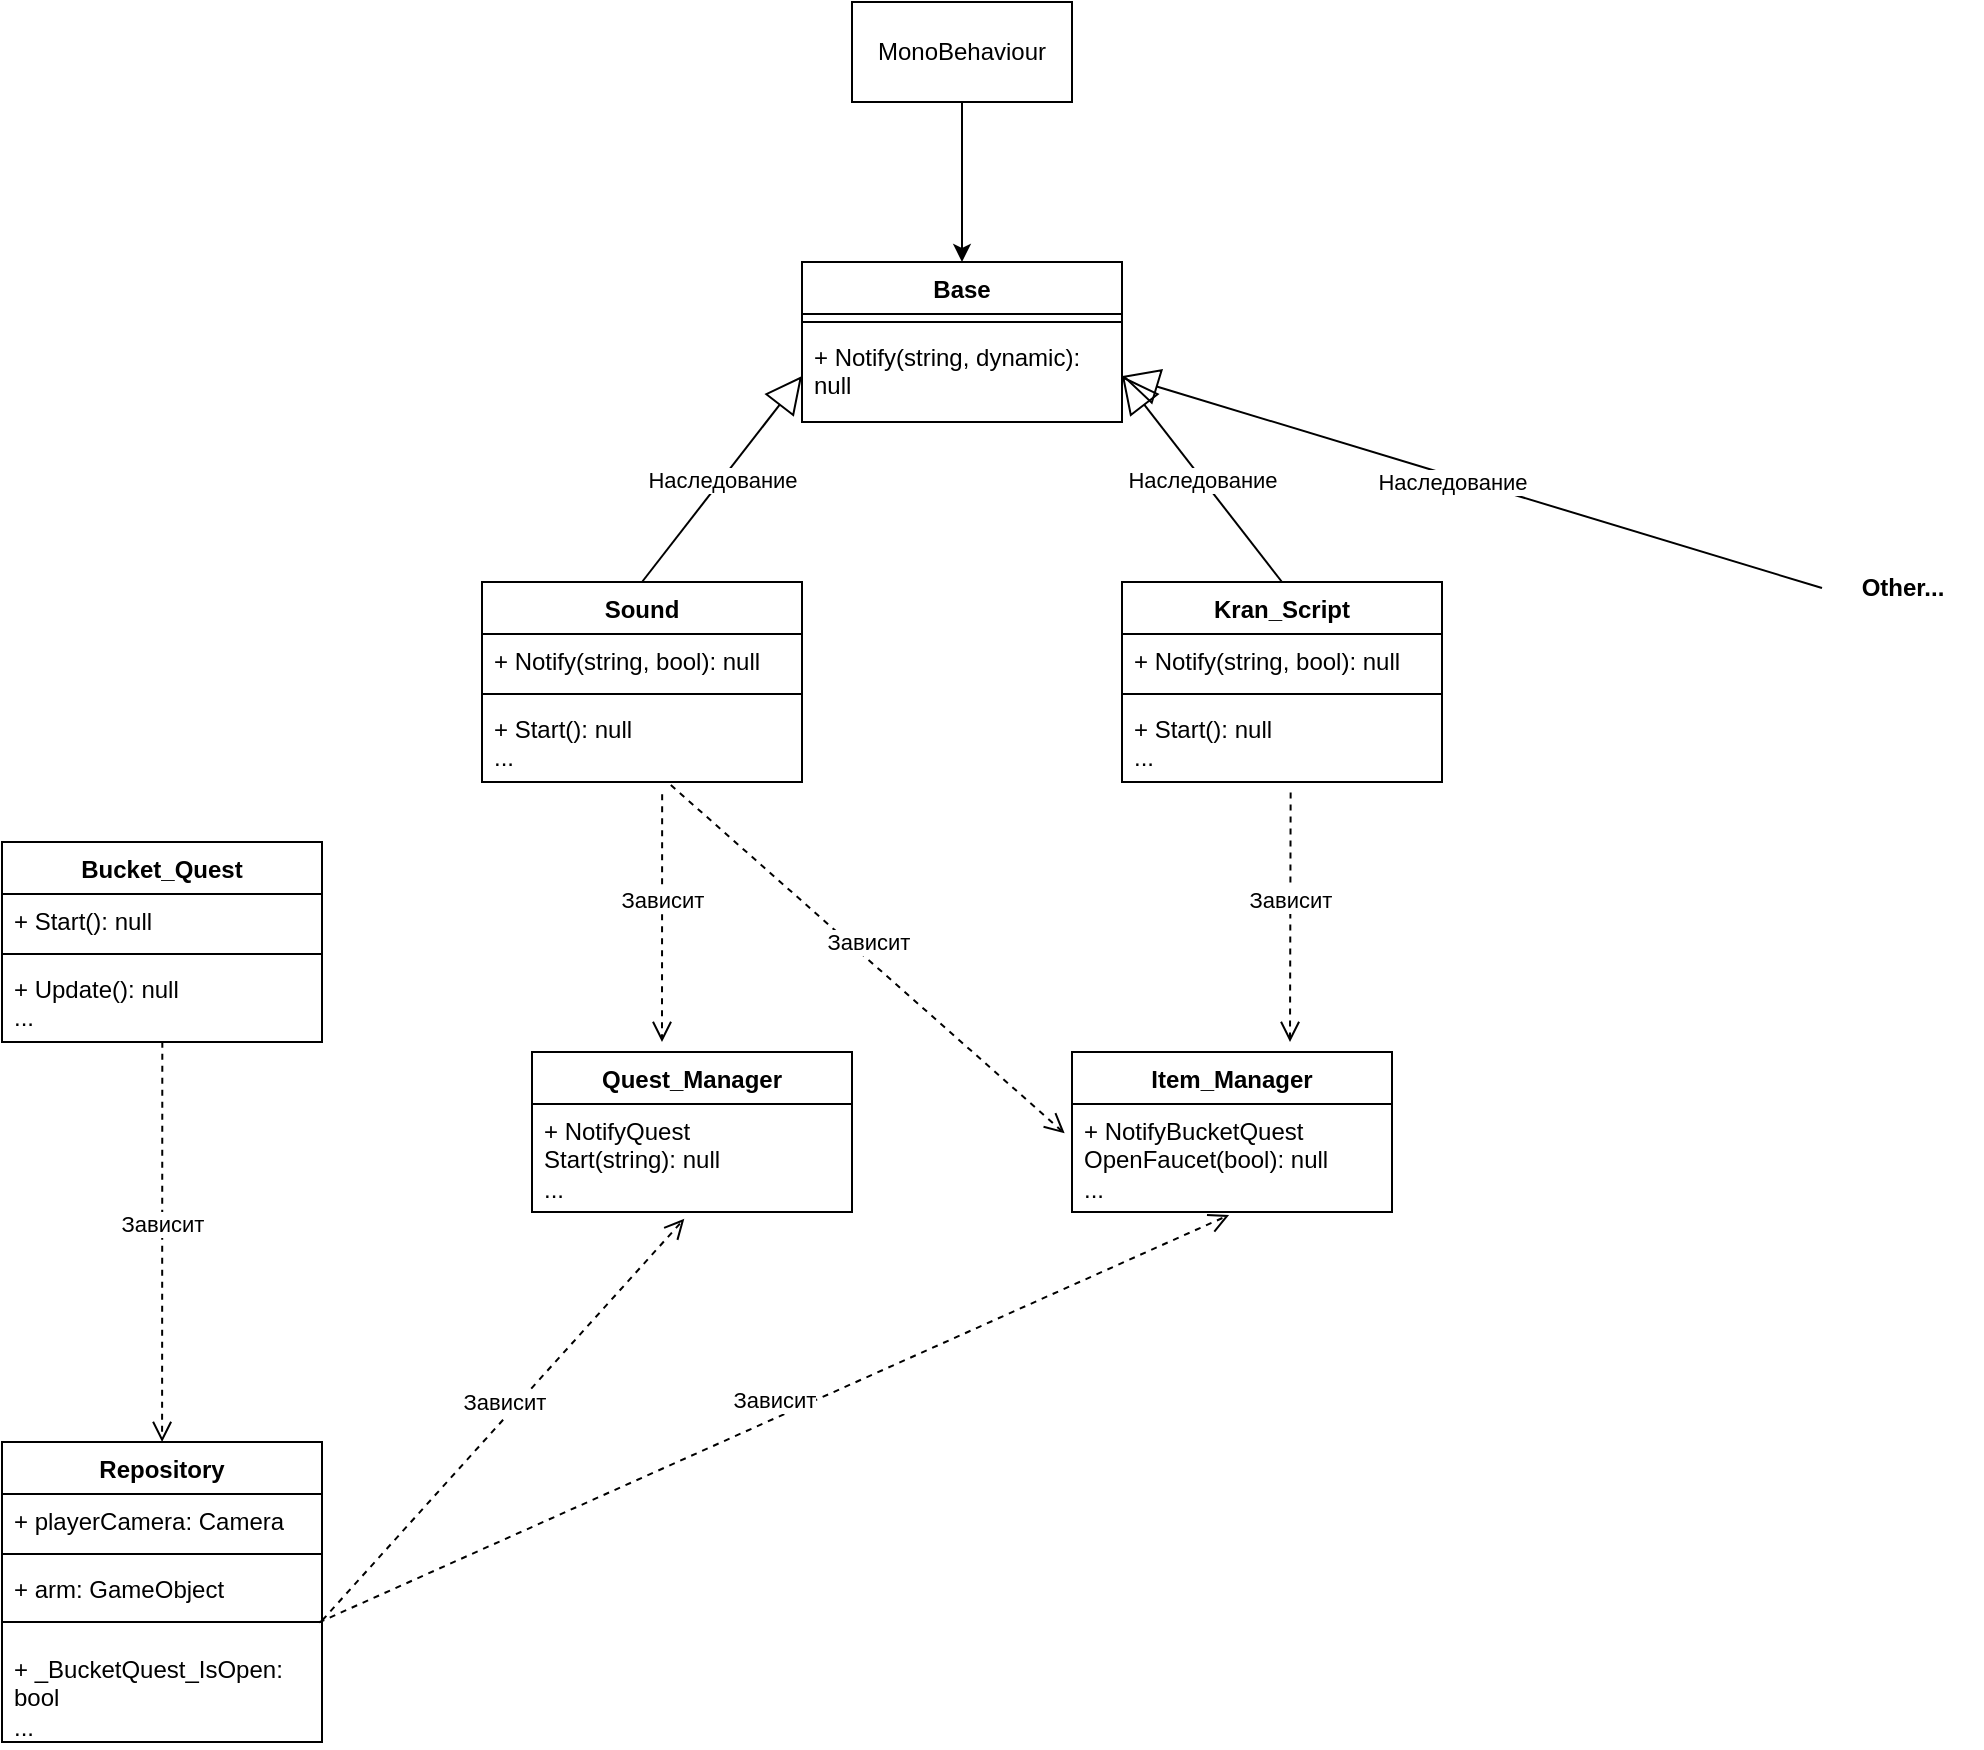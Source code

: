 <mxfile version="21.8.2" type="github">
  <diagram name="Страница — 1" id="FWbj1YyvP60bk3qEr4lf">
    <mxGraphModel dx="2234" dy="773" grid="1" gridSize="10" guides="1" tooltips="1" connect="1" arrows="1" fold="1" page="1" pageScale="1" pageWidth="827" pageHeight="1169" math="0" shadow="0">
      <root>
        <mxCell id="0" />
        <mxCell id="1" parent="0" />
        <mxCell id="bV6it1hPoo6HBcy-U8-w-14" style="edgeStyle=orthogonalEdgeStyle;rounded=0;orthogonalLoop=1;jettySize=auto;html=1;entryX=0.5;entryY=0;entryDx=0;entryDy=0;" edge="1" parent="1" source="bV6it1hPoo6HBcy-U8-w-9" target="bV6it1hPoo6HBcy-U8-w-10">
          <mxGeometry relative="1" as="geometry" />
        </mxCell>
        <mxCell id="bV6it1hPoo6HBcy-U8-w-9" value="MonoBehaviour" style="html=1;whiteSpace=wrap;" vertex="1" parent="1">
          <mxGeometry x="345" y="60" width="110" height="50" as="geometry" />
        </mxCell>
        <mxCell id="bV6it1hPoo6HBcy-U8-w-10" value="Base" style="swimlane;fontStyle=1;align=center;verticalAlign=top;childLayout=stackLayout;horizontal=1;startSize=26;horizontalStack=0;resizeParent=1;resizeParentMax=0;resizeLast=0;collapsible=1;marginBottom=0;whiteSpace=wrap;html=1;" vertex="1" parent="1">
          <mxGeometry x="320" y="190" width="160" height="80" as="geometry">
            <mxRectangle x="334" y="190" width="70" height="30" as="alternateBounds" />
          </mxGeometry>
        </mxCell>
        <mxCell id="bV6it1hPoo6HBcy-U8-w-12" value="" style="line;strokeWidth=1;fillColor=none;align=left;verticalAlign=middle;spacingTop=-1;spacingLeft=3;spacingRight=3;rotatable=0;labelPosition=right;points=[];portConstraint=eastwest;strokeColor=inherit;" vertex="1" parent="bV6it1hPoo6HBcy-U8-w-10">
          <mxGeometry y="26" width="160" height="8" as="geometry" />
        </mxCell>
        <mxCell id="bV6it1hPoo6HBcy-U8-w-13" value="+ Notify(string,&amp;nbsp;dynamic&lt;span style=&quot;background-color: initial;&quot;&gt;): null&lt;/span&gt;" style="text;strokeColor=none;fillColor=none;align=left;verticalAlign=top;spacingLeft=4;spacingRight=4;overflow=hidden;rotatable=0;points=[[0,0.5],[1,0.5]];portConstraint=eastwest;whiteSpace=wrap;html=1;" vertex="1" parent="bV6it1hPoo6HBcy-U8-w-10">
          <mxGeometry y="34" width="160" height="46" as="geometry" />
        </mxCell>
        <mxCell id="bV6it1hPoo6HBcy-U8-w-15" value="Sound" style="swimlane;fontStyle=1;align=center;verticalAlign=top;childLayout=stackLayout;horizontal=1;startSize=26;horizontalStack=0;resizeParent=1;resizeParentMax=0;resizeLast=0;collapsible=1;marginBottom=0;whiteSpace=wrap;html=1;" vertex="1" parent="1">
          <mxGeometry x="160" y="350" width="160" height="100" as="geometry">
            <mxRectangle x="174" y="340" width="80" height="30" as="alternateBounds" />
          </mxGeometry>
        </mxCell>
        <mxCell id="bV6it1hPoo6HBcy-U8-w-16" value="+ Notify(string, bool): null" style="text;strokeColor=none;fillColor=none;align=left;verticalAlign=top;spacingLeft=4;spacingRight=4;overflow=hidden;rotatable=0;points=[[0,0.5],[1,0.5]];portConstraint=eastwest;whiteSpace=wrap;html=1;" vertex="1" parent="bV6it1hPoo6HBcy-U8-w-15">
          <mxGeometry y="26" width="160" height="26" as="geometry" />
        </mxCell>
        <mxCell id="bV6it1hPoo6HBcy-U8-w-17" value="" style="line;strokeWidth=1;fillColor=none;align=left;verticalAlign=middle;spacingTop=-1;spacingLeft=3;spacingRight=3;rotatable=0;labelPosition=right;points=[];portConstraint=eastwest;strokeColor=inherit;" vertex="1" parent="bV6it1hPoo6HBcy-U8-w-15">
          <mxGeometry y="52" width="160" height="8" as="geometry" />
        </mxCell>
        <mxCell id="bV6it1hPoo6HBcy-U8-w-18" value="+ Start(): null&lt;br&gt;..." style="text;strokeColor=none;fillColor=none;align=left;verticalAlign=top;spacingLeft=4;spacingRight=4;overflow=hidden;rotatable=0;points=[[0,0.5],[1,0.5]];portConstraint=eastwest;whiteSpace=wrap;html=1;" vertex="1" parent="bV6it1hPoo6HBcy-U8-w-15">
          <mxGeometry y="60" width="160" height="40" as="geometry" />
        </mxCell>
        <mxCell id="bV6it1hPoo6HBcy-U8-w-19" value="Kran_Script" style="swimlane;fontStyle=1;align=center;verticalAlign=top;childLayout=stackLayout;horizontal=1;startSize=26;horizontalStack=0;resizeParent=1;resizeParentMax=0;resizeLast=0;collapsible=1;marginBottom=0;whiteSpace=wrap;html=1;" vertex="1" parent="1">
          <mxGeometry x="480" y="350" width="160" height="100" as="geometry" />
        </mxCell>
        <mxCell id="bV6it1hPoo6HBcy-U8-w-20" value="+ Notify(string, bool): null" style="text;strokeColor=none;fillColor=none;align=left;verticalAlign=top;spacingLeft=4;spacingRight=4;overflow=hidden;rotatable=0;points=[[0,0.5],[1,0.5]];portConstraint=eastwest;whiteSpace=wrap;html=1;" vertex="1" parent="bV6it1hPoo6HBcy-U8-w-19">
          <mxGeometry y="26" width="160" height="26" as="geometry" />
        </mxCell>
        <mxCell id="bV6it1hPoo6HBcy-U8-w-21" value="" style="line;strokeWidth=1;fillColor=none;align=left;verticalAlign=middle;spacingTop=-1;spacingLeft=3;spacingRight=3;rotatable=0;labelPosition=right;points=[];portConstraint=eastwest;strokeColor=inherit;" vertex="1" parent="bV6it1hPoo6HBcy-U8-w-19">
          <mxGeometry y="52" width="160" height="8" as="geometry" />
        </mxCell>
        <mxCell id="bV6it1hPoo6HBcy-U8-w-22" value="+ Start(): null&lt;br&gt;..." style="text;strokeColor=none;fillColor=none;align=left;verticalAlign=top;spacingLeft=4;spacingRight=4;overflow=hidden;rotatable=0;points=[[0,0.5],[1,0.5]];portConstraint=eastwest;whiteSpace=wrap;html=1;" vertex="1" parent="bV6it1hPoo6HBcy-U8-w-19">
          <mxGeometry y="60" width="160" height="40" as="geometry" />
        </mxCell>
        <mxCell id="bV6it1hPoo6HBcy-U8-w-28" value="Наследование" style="endArrow=block;endSize=16;endFill=0;html=1;rounded=0;entryX=1;entryY=0.5;entryDx=0;entryDy=0;exitX=0.5;exitY=0;exitDx=0;exitDy=0;" edge="1" parent="1" source="bV6it1hPoo6HBcy-U8-w-19" target="bV6it1hPoo6HBcy-U8-w-13">
          <mxGeometry width="160" relative="1" as="geometry">
            <mxPoint x="470" y="310" as="sourcePoint" />
            <mxPoint x="320" y="57" as="targetPoint" />
          </mxGeometry>
        </mxCell>
        <mxCell id="bV6it1hPoo6HBcy-U8-w-29" value="Наследование" style="endArrow=block;endSize=16;endFill=0;html=1;rounded=0;exitX=0.5;exitY=0;exitDx=0;exitDy=0;entryX=0;entryY=0.5;entryDx=0;entryDy=0;" edge="1" parent="1" source="bV6it1hPoo6HBcy-U8-w-15" target="bV6it1hPoo6HBcy-U8-w-13">
          <mxGeometry width="160" relative="1" as="geometry">
            <mxPoint x="464" y="280" as="sourcePoint" />
            <mxPoint x="150" y="260" as="targetPoint" />
          </mxGeometry>
        </mxCell>
        <mxCell id="bV6it1hPoo6HBcy-U8-w-31" value="" style="endArrow=block;endSize=16;endFill=0;html=1;rounded=0;entryX=1;entryY=0.5;entryDx=0;entryDy=0;exitX=0;exitY=0.5;exitDx=0;exitDy=0;" edge="1" parent="1" source="bV6it1hPoo6HBcy-U8-w-32" target="bV6it1hPoo6HBcy-U8-w-13">
          <mxGeometry width="160" relative="1" as="geometry">
            <mxPoint x="590" y="200" as="sourcePoint" />
            <mxPoint x="845.922" y="330" as="targetPoint" />
          </mxGeometry>
        </mxCell>
        <mxCell id="bV6it1hPoo6HBcy-U8-w-33" value="Наследование" style="edgeLabel;html=1;align=center;verticalAlign=middle;resizable=0;points=[];" vertex="1" connectable="0" parent="bV6it1hPoo6HBcy-U8-w-31">
          <mxGeometry x="0.052" y="3" relative="1" as="geometry">
            <mxPoint as="offset" />
          </mxGeometry>
        </mxCell>
        <mxCell id="bV6it1hPoo6HBcy-U8-w-32" value="Other..." style="text;align=center;fontStyle=1;verticalAlign=middle;spacingLeft=3;spacingRight=3;strokeColor=none;rotatable=0;points=[[0,0.5],[1,0.5]];portConstraint=eastwest;html=1;" vertex="1" parent="1">
          <mxGeometry x="830" y="340" width="80" height="26" as="geometry" />
        </mxCell>
        <mxCell id="bV6it1hPoo6HBcy-U8-w-49" value="Item_Manager" style="swimlane;fontStyle=1;align=center;verticalAlign=top;childLayout=stackLayout;horizontal=1;startSize=26;horizontalStack=0;resizeParent=1;resizeParentMax=0;resizeLast=0;collapsible=1;marginBottom=0;whiteSpace=wrap;html=1;" vertex="1" parent="1">
          <mxGeometry x="455" y="585" width="160" height="80" as="geometry" />
        </mxCell>
        <mxCell id="bV6it1hPoo6HBcy-U8-w-52" value="+ NotifyBucketQuest&lt;br&gt;OpenFaucet(bool): null&lt;br&gt;..." style="text;strokeColor=none;fillColor=none;align=left;verticalAlign=top;spacingLeft=4;spacingRight=4;overflow=hidden;rotatable=0;points=[[0,0.5],[1,0.5]];portConstraint=eastwest;whiteSpace=wrap;html=1;" vertex="1" parent="bV6it1hPoo6HBcy-U8-w-49">
          <mxGeometry y="26" width="160" height="54" as="geometry" />
        </mxCell>
        <mxCell id="bV6it1hPoo6HBcy-U8-w-53" value="Quest_Manager" style="swimlane;fontStyle=1;align=center;verticalAlign=top;childLayout=stackLayout;horizontal=1;startSize=26;horizontalStack=0;resizeParent=1;resizeParentMax=0;resizeLast=0;collapsible=1;marginBottom=0;whiteSpace=wrap;html=1;" vertex="1" parent="1">
          <mxGeometry x="185" y="585" width="160" height="80" as="geometry" />
        </mxCell>
        <mxCell id="bV6it1hPoo6HBcy-U8-w-54" value="+ NotifyQuest&lt;br&gt;Start(string): null&lt;br&gt;..." style="text;strokeColor=none;fillColor=none;align=left;verticalAlign=top;spacingLeft=4;spacingRight=4;overflow=hidden;rotatable=0;points=[[0,0.5],[1,0.5]];portConstraint=eastwest;whiteSpace=wrap;html=1;" vertex="1" parent="bV6it1hPoo6HBcy-U8-w-53">
          <mxGeometry y="26" width="160" height="54" as="geometry" />
        </mxCell>
        <mxCell id="bV6it1hPoo6HBcy-U8-w-55" value="Зависит" style="html=1;verticalAlign=bottom;endArrow=open;dashed=1;endSize=8;curved=0;rounded=0;exitX=0.59;exitY=1.038;exitDx=0;exitDy=0;exitPerimeter=0;entryX=-0.023;entryY=0.272;entryDx=0;entryDy=0;entryPerimeter=0;" edge="1" parent="1" source="bV6it1hPoo6HBcy-U8-w-18" target="bV6it1hPoo6HBcy-U8-w-52">
          <mxGeometry relative="1" as="geometry">
            <mxPoint x="290" y="510" as="sourcePoint" />
            <mxPoint x="210" y="510" as="targetPoint" />
          </mxGeometry>
        </mxCell>
        <mxCell id="bV6it1hPoo6HBcy-U8-w-56" value="Зависит" style="html=1;verticalAlign=bottom;endArrow=open;dashed=1;endSize=8;curved=0;rounded=0;exitX=0.563;exitY=1.154;exitDx=0;exitDy=0;exitPerimeter=0;" edge="1" parent="1" source="bV6it1hPoo6HBcy-U8-w-18">
          <mxGeometry relative="1" as="geometry">
            <mxPoint x="190" y="470" as="sourcePoint" />
            <mxPoint x="250" y="580" as="targetPoint" />
          </mxGeometry>
        </mxCell>
        <mxCell id="bV6it1hPoo6HBcy-U8-w-57" value="Зависит" style="html=1;verticalAlign=bottom;endArrow=open;dashed=1;endSize=8;curved=0;rounded=0;exitX=0.527;exitY=1.13;exitDx=0;exitDy=0;exitPerimeter=0;" edge="1" parent="1" source="bV6it1hPoo6HBcy-U8-w-22">
          <mxGeometry relative="1" as="geometry">
            <mxPoint x="275" y="447" as="sourcePoint" />
            <mxPoint x="564" y="580" as="targetPoint" />
          </mxGeometry>
        </mxCell>
        <mxCell id="bV6it1hPoo6HBcy-U8-w-58" value="Repository" style="swimlane;fontStyle=1;align=center;verticalAlign=top;childLayout=stackLayout;horizontal=1;startSize=26;horizontalStack=0;resizeParent=1;resizeParentMax=0;resizeLast=0;collapsible=1;marginBottom=0;whiteSpace=wrap;html=1;" vertex="1" parent="1">
          <mxGeometry x="-80" y="780" width="160" height="150" as="geometry" />
        </mxCell>
        <mxCell id="bV6it1hPoo6HBcy-U8-w-59" value="+ playerCamera: Camera" style="text;strokeColor=none;fillColor=none;align=left;verticalAlign=top;spacingLeft=4;spacingRight=4;overflow=hidden;rotatable=0;points=[[0,0.5],[1,0.5]];portConstraint=eastwest;whiteSpace=wrap;html=1;" vertex="1" parent="bV6it1hPoo6HBcy-U8-w-58">
          <mxGeometry y="26" width="160" height="26" as="geometry" />
        </mxCell>
        <mxCell id="bV6it1hPoo6HBcy-U8-w-60" value="" style="line;strokeWidth=1;fillColor=none;align=left;verticalAlign=middle;spacingTop=-1;spacingLeft=3;spacingRight=3;rotatable=0;labelPosition=right;points=[];portConstraint=eastwest;strokeColor=inherit;" vertex="1" parent="bV6it1hPoo6HBcy-U8-w-58">
          <mxGeometry y="52" width="160" height="8" as="geometry" />
        </mxCell>
        <mxCell id="bV6it1hPoo6HBcy-U8-w-61" value="+ arm: GameObject" style="text;strokeColor=none;fillColor=none;align=left;verticalAlign=top;spacingLeft=4;spacingRight=4;overflow=hidden;rotatable=0;points=[[0,0.5],[1,0.5]];portConstraint=eastwest;whiteSpace=wrap;html=1;" vertex="1" parent="bV6it1hPoo6HBcy-U8-w-58">
          <mxGeometry y="60" width="160" height="20" as="geometry" />
        </mxCell>
        <mxCell id="bV6it1hPoo6HBcy-U8-w-63" value="" style="line;strokeWidth=1;fillColor=none;align=left;verticalAlign=middle;spacingTop=-1;spacingLeft=3;spacingRight=3;rotatable=0;labelPosition=right;points=[];portConstraint=eastwest;strokeColor=inherit;" vertex="1" parent="bV6it1hPoo6HBcy-U8-w-58">
          <mxGeometry y="80" width="160" height="20" as="geometry" />
        </mxCell>
        <mxCell id="bV6it1hPoo6HBcy-U8-w-62" value="+&amp;nbsp;_BucketQuest_IsOpen&lt;span style=&quot;background-color: initial;&quot;&gt;: bool&lt;br&gt;...&lt;br&gt;&lt;/span&gt;" style="text;strokeColor=none;fillColor=none;align=left;verticalAlign=top;spacingLeft=4;spacingRight=4;overflow=hidden;rotatable=0;points=[[0,0.5],[1,0.5]];portConstraint=eastwest;whiteSpace=wrap;html=1;" vertex="1" parent="bV6it1hPoo6HBcy-U8-w-58">
          <mxGeometry y="100" width="160" height="50" as="geometry" />
        </mxCell>
        <mxCell id="bV6it1hPoo6HBcy-U8-w-64" value="Зависит" style="html=1;verticalAlign=bottom;endArrow=open;dashed=1;endSize=8;curved=0;rounded=0;exitX=1.001;exitY=0.457;exitDx=0;exitDy=0;exitPerimeter=0;entryX=0.476;entryY=1.063;entryDx=0;entryDy=0;entryPerimeter=0;" edge="1" parent="1" source="bV6it1hPoo6HBcy-U8-w-63" target="bV6it1hPoo6HBcy-U8-w-54">
          <mxGeometry relative="1" as="geometry">
            <mxPoint x="160" y="870" as="sourcePoint" />
            <mxPoint x="160" y="994" as="targetPoint" />
          </mxGeometry>
        </mxCell>
        <mxCell id="bV6it1hPoo6HBcy-U8-w-65" value="Зависит" style="html=1;verticalAlign=bottom;endArrow=open;dashed=1;endSize=8;curved=0;rounded=0;entryX=0.491;entryY=1.028;entryDx=0;entryDy=0;entryPerimeter=0;exitX=0.99;exitY=0.511;exitDx=0;exitDy=0;exitPerimeter=0;" edge="1" parent="1" source="bV6it1hPoo6HBcy-U8-w-63" target="bV6it1hPoo6HBcy-U8-w-52">
          <mxGeometry relative="1" as="geometry">
            <mxPoint x="160" y="870" as="sourcePoint" />
            <mxPoint x="270" y="600" as="targetPoint" />
          </mxGeometry>
        </mxCell>
        <mxCell id="bV6it1hPoo6HBcy-U8-w-66" value="Bucket_Quest" style="swimlane;fontStyle=1;align=center;verticalAlign=top;childLayout=stackLayout;horizontal=1;startSize=26;horizontalStack=0;resizeParent=1;resizeParentMax=0;resizeLast=0;collapsible=1;marginBottom=0;whiteSpace=wrap;html=1;" vertex="1" parent="1">
          <mxGeometry x="-80" y="480" width="160" height="100" as="geometry" />
        </mxCell>
        <mxCell id="bV6it1hPoo6HBcy-U8-w-67" value="+ Start(): null" style="text;strokeColor=none;fillColor=none;align=left;verticalAlign=top;spacingLeft=4;spacingRight=4;overflow=hidden;rotatable=0;points=[[0,0.5],[1,0.5]];portConstraint=eastwest;whiteSpace=wrap;html=1;" vertex="1" parent="bV6it1hPoo6HBcy-U8-w-66">
          <mxGeometry y="26" width="160" height="26" as="geometry" />
        </mxCell>
        <mxCell id="bV6it1hPoo6HBcy-U8-w-68" value="" style="line;strokeWidth=1;fillColor=none;align=left;verticalAlign=middle;spacingTop=-1;spacingLeft=3;spacingRight=3;rotatable=0;labelPosition=right;points=[];portConstraint=eastwest;strokeColor=inherit;" vertex="1" parent="bV6it1hPoo6HBcy-U8-w-66">
          <mxGeometry y="52" width="160" height="8" as="geometry" />
        </mxCell>
        <mxCell id="bV6it1hPoo6HBcy-U8-w-69" value="+ Update(): null&lt;br&gt;..." style="text;strokeColor=none;fillColor=none;align=left;verticalAlign=top;spacingLeft=4;spacingRight=4;overflow=hidden;rotatable=0;points=[[0,0.5],[1,0.5]];portConstraint=eastwest;whiteSpace=wrap;html=1;" vertex="1" parent="bV6it1hPoo6HBcy-U8-w-66">
          <mxGeometry y="60" width="160" height="40" as="geometry" />
        </mxCell>
        <mxCell id="bV6it1hPoo6HBcy-U8-w-70" value="Зависит" style="html=1;verticalAlign=bottom;endArrow=open;dashed=1;endSize=8;curved=0;rounded=0;exitX=0.501;exitY=0.996;exitDx=0;exitDy=0;exitPerimeter=0;" edge="1" parent="1" source="bV6it1hPoo6HBcy-U8-w-69" target="bV6it1hPoo6HBcy-U8-w-58">
          <mxGeometry relative="1" as="geometry">
            <mxPoint x="-20" y="636.5" as="sourcePoint" />
            <mxPoint x="161" y="435.5" as="targetPoint" />
          </mxGeometry>
        </mxCell>
      </root>
    </mxGraphModel>
  </diagram>
</mxfile>
